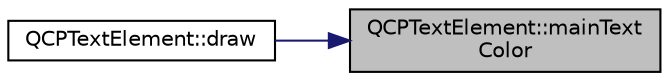 digraph "QCPTextElement::mainTextColor"
{
 // LATEX_PDF_SIZE
  edge [fontname="Helvetica",fontsize="10",labelfontname="Helvetica",labelfontsize="10"];
  node [fontname="Helvetica",fontsize="10",shape=record];
  rankdir="RL";
  Node1 [label="QCPTextElement::mainText\lColor",height=0.2,width=0.4,color="black", fillcolor="grey75", style="filled", fontcolor="black",tooltip=" "];
  Node1 -> Node2 [dir="back",color="midnightblue",fontsize="10",style="solid",fontname="Helvetica"];
  Node2 [label="QCPTextElement::draw",height=0.2,width=0.4,color="black", fillcolor="white", style="filled",URL="$classQCPTextElement.html#ad1dae61ea77ae74841f3c2fb765fc88e",tooltip=" "];
}
